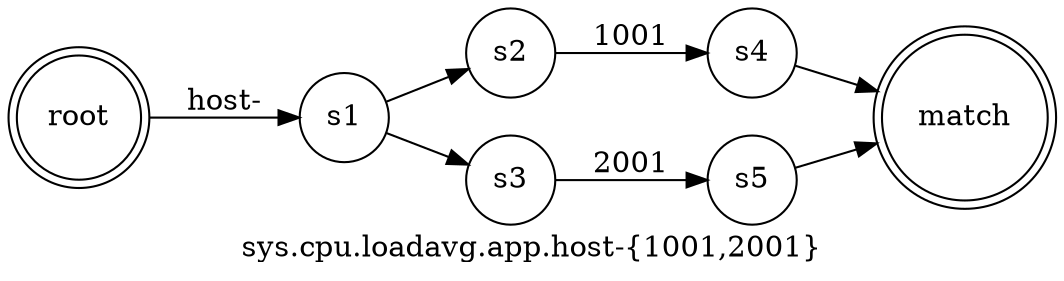 
digraph nfa {
	label="sys.cpu.loadavg.app.host-{1001,2001}";
	rankdir=LR;
	size="8,5"
	node [shape = doublecircle]; root match;
	node [shape = circle];
	root [label = "root"];
	root -> s1 [label = "host-"];
	s1 -> s2 [label = ""];
	s1 -> s3 [label = ""];
	s2 -> s4 [label = "1001"];
	s3 -> s5 [label = "2001"];
	s4 -> match;
	s5 -> match;
}
